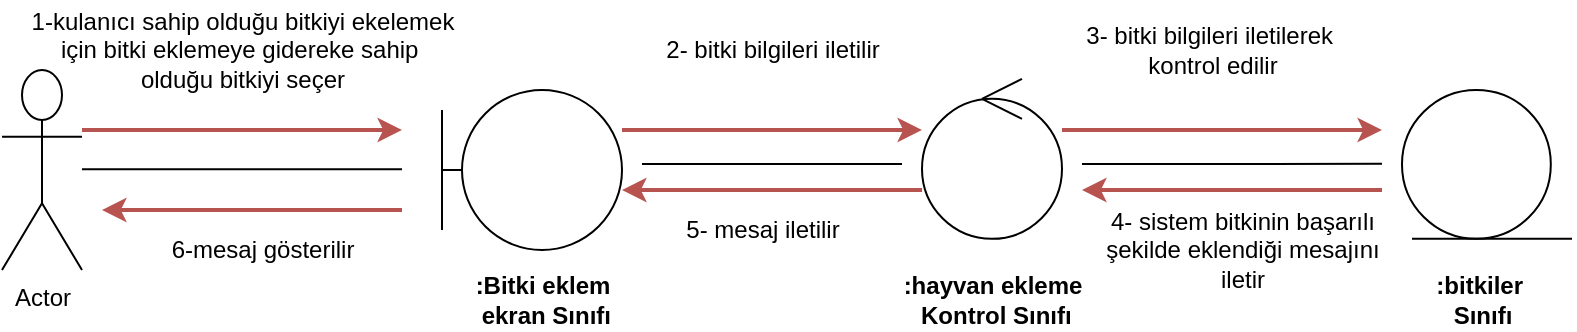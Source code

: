 <mxfile version="14.7.7" type="github">
  <diagram id="d9RIGEFS8mqjEgY6199l" name="Sayfa -1">
    <mxGraphModel dx="1185" dy="638" grid="1" gridSize="10" guides="1" tooltips="1" connect="1" arrows="1" fold="1" page="1" pageScale="1" pageWidth="850" pageHeight="1100" math="0" shadow="0">
      <root>
        <mxCell id="0" />
        <mxCell id="1" parent="0" />
        <mxCell id="MTr2dp9KbdzSwZKZryS6-1" value="Actor" style="shape=umlActor;verticalLabelPosition=bottom;verticalAlign=top;html=1;outlineConnect=0;" vertex="1" parent="1">
          <mxGeometry x="20" y="280" width="40" height="100" as="geometry" />
        </mxCell>
        <mxCell id="MTr2dp9KbdzSwZKZryS6-2" value="" style="endArrow=none;html=1;" edge="1" parent="1">
          <mxGeometry width="50" height="50" relative="1" as="geometry">
            <mxPoint x="60" y="329.66" as="sourcePoint" />
            <mxPoint x="220" y="329.66" as="targetPoint" />
          </mxGeometry>
        </mxCell>
        <mxCell id="MTr2dp9KbdzSwZKZryS6-3" value="" style="endArrow=none;html=1;" edge="1" parent="1">
          <mxGeometry width="50" height="50" relative="1" as="geometry">
            <mxPoint x="240" y="360" as="sourcePoint" />
            <mxPoint x="240" y="300" as="targetPoint" />
          </mxGeometry>
        </mxCell>
        <mxCell id="MTr2dp9KbdzSwZKZryS6-4" value="" style="endArrow=none;html=1;" edge="1" parent="1" target="MTr2dp9KbdzSwZKZryS6-5">
          <mxGeometry width="50" height="50" relative="1" as="geometry">
            <mxPoint x="240" y="330" as="sourcePoint" />
            <mxPoint x="280" y="330" as="targetPoint" />
          </mxGeometry>
        </mxCell>
        <mxCell id="MTr2dp9KbdzSwZKZryS6-5" value="" style="ellipse;whiteSpace=wrap;html=1;aspect=fixed;" vertex="1" parent="1">
          <mxGeometry x="250" y="290" width="80" height="80" as="geometry" />
        </mxCell>
        <mxCell id="MTr2dp9KbdzSwZKZryS6-7" value="" style="ellipse;whiteSpace=wrap;html=1;aspect=fixed;fillColor=#FFFFFF;" vertex="1" parent="1">
          <mxGeometry x="480" y="294.41" width="70" height="70" as="geometry" />
        </mxCell>
        <mxCell id="MTr2dp9KbdzSwZKZryS6-12" value="" style="endArrow=none;html=1;" edge="1" parent="1">
          <mxGeometry width="50" height="50" relative="1" as="geometry">
            <mxPoint x="510" y="294.41" as="sourcePoint" />
            <mxPoint x="530" y="284.41" as="targetPoint" />
          </mxGeometry>
        </mxCell>
        <mxCell id="MTr2dp9KbdzSwZKZryS6-14" value="" style="ellipse;whiteSpace=wrap;html=1;aspect=fixed;" vertex="1" parent="1">
          <mxGeometry x="720" y="290" width="74.41" height="74.41" as="geometry" />
        </mxCell>
        <mxCell id="MTr2dp9KbdzSwZKZryS6-15" value="" style="endArrow=none;html=1;" edge="1" parent="1">
          <mxGeometry width="50" height="50" relative="1" as="geometry">
            <mxPoint x="725" y="364.41" as="sourcePoint" />
            <mxPoint x="805" y="364.41" as="targetPoint" />
          </mxGeometry>
        </mxCell>
        <mxCell id="MTr2dp9KbdzSwZKZryS6-16" value="" style="endArrow=classic;html=1;fillColor=#f8cecc;strokeColor=#B85450;rounded=0;strokeWidth=2;" edge="1" parent="1">
          <mxGeometry width="50" height="50" relative="1" as="geometry">
            <mxPoint x="60" y="310" as="sourcePoint" />
            <mxPoint x="220" y="310" as="targetPoint" />
          </mxGeometry>
        </mxCell>
        <mxCell id="MTr2dp9KbdzSwZKZryS6-17" value="" style="endArrow=classic;html=1;fillColor=#f8cecc;strokeColor=#B85450;rounded=0;strokeWidth=2;" edge="1" parent="1">
          <mxGeometry width="50" height="50" relative="1" as="geometry">
            <mxPoint x="330" y="310" as="sourcePoint" />
            <mxPoint x="480" y="310" as="targetPoint" />
          </mxGeometry>
        </mxCell>
        <mxCell id="MTr2dp9KbdzSwZKZryS6-18" value="" style="endArrow=classic;html=1;fillColor=#f8cecc;strokeColor=#B85450;rounded=0;strokeWidth=2;" edge="1" parent="1">
          <mxGeometry width="50" height="50" relative="1" as="geometry">
            <mxPoint x="550" y="310" as="sourcePoint" />
            <mxPoint x="710" y="310" as="targetPoint" />
          </mxGeometry>
        </mxCell>
        <mxCell id="MTr2dp9KbdzSwZKZryS6-19" value="" style="endArrow=none;html=1;" edge="1" parent="1">
          <mxGeometry width="50" height="50" relative="1" as="geometry">
            <mxPoint x="340" y="327" as="sourcePoint" />
            <mxPoint x="470" y="327" as="targetPoint" />
          </mxGeometry>
        </mxCell>
        <mxCell id="MTr2dp9KbdzSwZKZryS6-20" value="" style="endArrow=none;html=1;" edge="1" parent="1">
          <mxGeometry width="50" height="50" relative="1" as="geometry">
            <mxPoint x="560" y="327" as="sourcePoint" />
            <mxPoint x="710" y="326.92" as="targetPoint" />
            <Array as="points">
              <mxPoint x="630" y="327" />
            </Array>
          </mxGeometry>
        </mxCell>
        <mxCell id="MTr2dp9KbdzSwZKZryS6-22" value="" style="endArrow=classic;html=1;fillColor=#f8cecc;strokeColor=#B85450;rounded=0;strokeWidth=2;" edge="1" parent="1">
          <mxGeometry width="50" height="50" relative="1" as="geometry">
            <mxPoint x="220" y="350" as="sourcePoint" />
            <mxPoint x="70" y="350" as="targetPoint" />
          </mxGeometry>
        </mxCell>
        <mxCell id="MTr2dp9KbdzSwZKZryS6-23" value="" style="endArrow=classic;html=1;fillColor=#f8cecc;strokeColor=#B85450;rounded=0;strokeWidth=2;" edge="1" parent="1">
          <mxGeometry width="50" height="50" relative="1" as="geometry">
            <mxPoint x="710" y="340" as="sourcePoint" />
            <mxPoint x="560" y="340" as="targetPoint" />
          </mxGeometry>
        </mxCell>
        <mxCell id="MTr2dp9KbdzSwZKZryS6-24" value="" style="endArrow=classic;html=1;fillColor=#f8cecc;strokeColor=#B85450;rounded=0;strokeWidth=2;" edge="1" parent="1">
          <mxGeometry width="50" height="50" relative="1" as="geometry">
            <mxPoint x="480" y="340" as="sourcePoint" />
            <mxPoint x="330" y="340" as="targetPoint" />
          </mxGeometry>
        </mxCell>
        <mxCell id="MTr2dp9KbdzSwZKZryS6-25" value="" style="endArrow=none;html=1;" edge="1" parent="1">
          <mxGeometry width="50" height="50" relative="1" as="geometry">
            <mxPoint x="510" y="294.41" as="sourcePoint" />
            <mxPoint x="530" y="304.41" as="targetPoint" />
          </mxGeometry>
        </mxCell>
        <mxCell id="MTr2dp9KbdzSwZKZryS6-26" value=":Bitki eklem&lt;br&gt;&amp;nbsp;ekran Sınıfı" style="text;html=1;resizable=0;autosize=1;align=center;verticalAlign=middle;points=[];fillColor=none;strokeColor=none;rounded=0;fontStyle=1" vertex="1" parent="1">
          <mxGeometry x="250" y="380" width="80" height="30" as="geometry" />
        </mxCell>
        <mxCell id="MTr2dp9KbdzSwZKZryS6-27" value=":hayvan ekleme&lt;br&gt;&amp;nbsp;Kontrol Sınıfı" style="text;html=1;resizable=0;autosize=1;align=center;verticalAlign=middle;points=[];fillColor=none;strokeColor=none;rounded=0;fontStyle=1" vertex="1" parent="1">
          <mxGeometry x="465" y="380" width="100" height="30" as="geometry" />
        </mxCell>
        <mxCell id="MTr2dp9KbdzSwZKZryS6-28" value=":bitkiler&amp;nbsp;&lt;br&gt;Sınıfı" style="text;html=1;resizable=0;autosize=1;align=center;verticalAlign=middle;points=[];fillColor=none;strokeColor=none;rounded=0;fontStyle=1" vertex="1" parent="1">
          <mxGeometry x="730" y="380" width="60" height="30" as="geometry" />
        </mxCell>
        <mxCell id="MTr2dp9KbdzSwZKZryS6-29" value="1-kulanıcı sahip olduğu bitkiyi ekelemek&lt;br&gt;için bitki eklemeye gidereke sahip&amp;nbsp;&lt;br&gt;olduğu bitkiyi seçer" style="text;html=1;resizable=0;autosize=1;align=center;verticalAlign=middle;points=[];fillColor=none;strokeColor=none;rounded=0;" vertex="1" parent="1">
          <mxGeometry x="25" y="245" width="230" height="50" as="geometry" />
        </mxCell>
        <mxCell id="MTr2dp9KbdzSwZKZryS6-30" value="2- bitki bilgileri iletilir" style="text;html=1;resizable=0;autosize=1;align=center;verticalAlign=middle;points=[];fillColor=none;strokeColor=none;rounded=0;" vertex="1" parent="1">
          <mxGeometry x="345" y="260" width="120" height="20" as="geometry" />
        </mxCell>
        <mxCell id="MTr2dp9KbdzSwZKZryS6-31" value="3- bitki bilgileri iletilerek&amp;nbsp;&lt;br&gt;kontrol edilir" style="text;html=1;resizable=0;autosize=1;align=center;verticalAlign=middle;points=[];fillColor=none;strokeColor=none;rounded=0;" vertex="1" parent="1">
          <mxGeometry x="555" y="255" width="140" height="30" as="geometry" />
        </mxCell>
        <mxCell id="MTr2dp9KbdzSwZKZryS6-32" value="4- sistem bitkinin başarılı&lt;br&gt;şekilde eklendiği mesajını&lt;br&gt;iletir" style="text;html=1;resizable=0;autosize=1;align=center;verticalAlign=middle;points=[];fillColor=none;strokeColor=none;rounded=0;" vertex="1" parent="1">
          <mxGeometry x="565" y="345" width="150" height="50" as="geometry" />
        </mxCell>
        <mxCell id="MTr2dp9KbdzSwZKZryS6-33" value="5- mesaj iletilir" style="text;html=1;resizable=0;autosize=1;align=center;verticalAlign=middle;points=[];fillColor=none;strokeColor=none;rounded=0;" vertex="1" parent="1">
          <mxGeometry x="355" y="350" width="90" height="20" as="geometry" />
        </mxCell>
        <mxCell id="MTr2dp9KbdzSwZKZryS6-34" value="6-mesaj gösterilir" style="text;html=1;resizable=0;autosize=1;align=center;verticalAlign=middle;points=[];fillColor=none;strokeColor=none;rounded=0;" vertex="1" parent="1">
          <mxGeometry x="95" y="360" width="110" height="20" as="geometry" />
        </mxCell>
      </root>
    </mxGraphModel>
  </diagram>
</mxfile>
